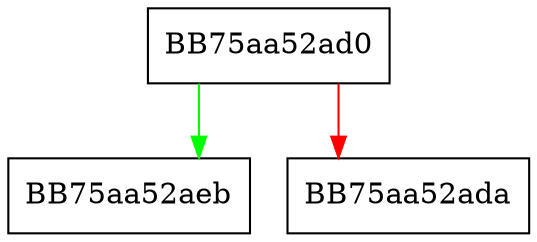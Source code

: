 digraph GetCompletionError {
  node [shape="box"];
  graph [splines=ortho];
  BB75aa52ad0 -> BB75aa52aeb [color="green"];
  BB75aa52ad0 -> BB75aa52ada [color="red"];
}